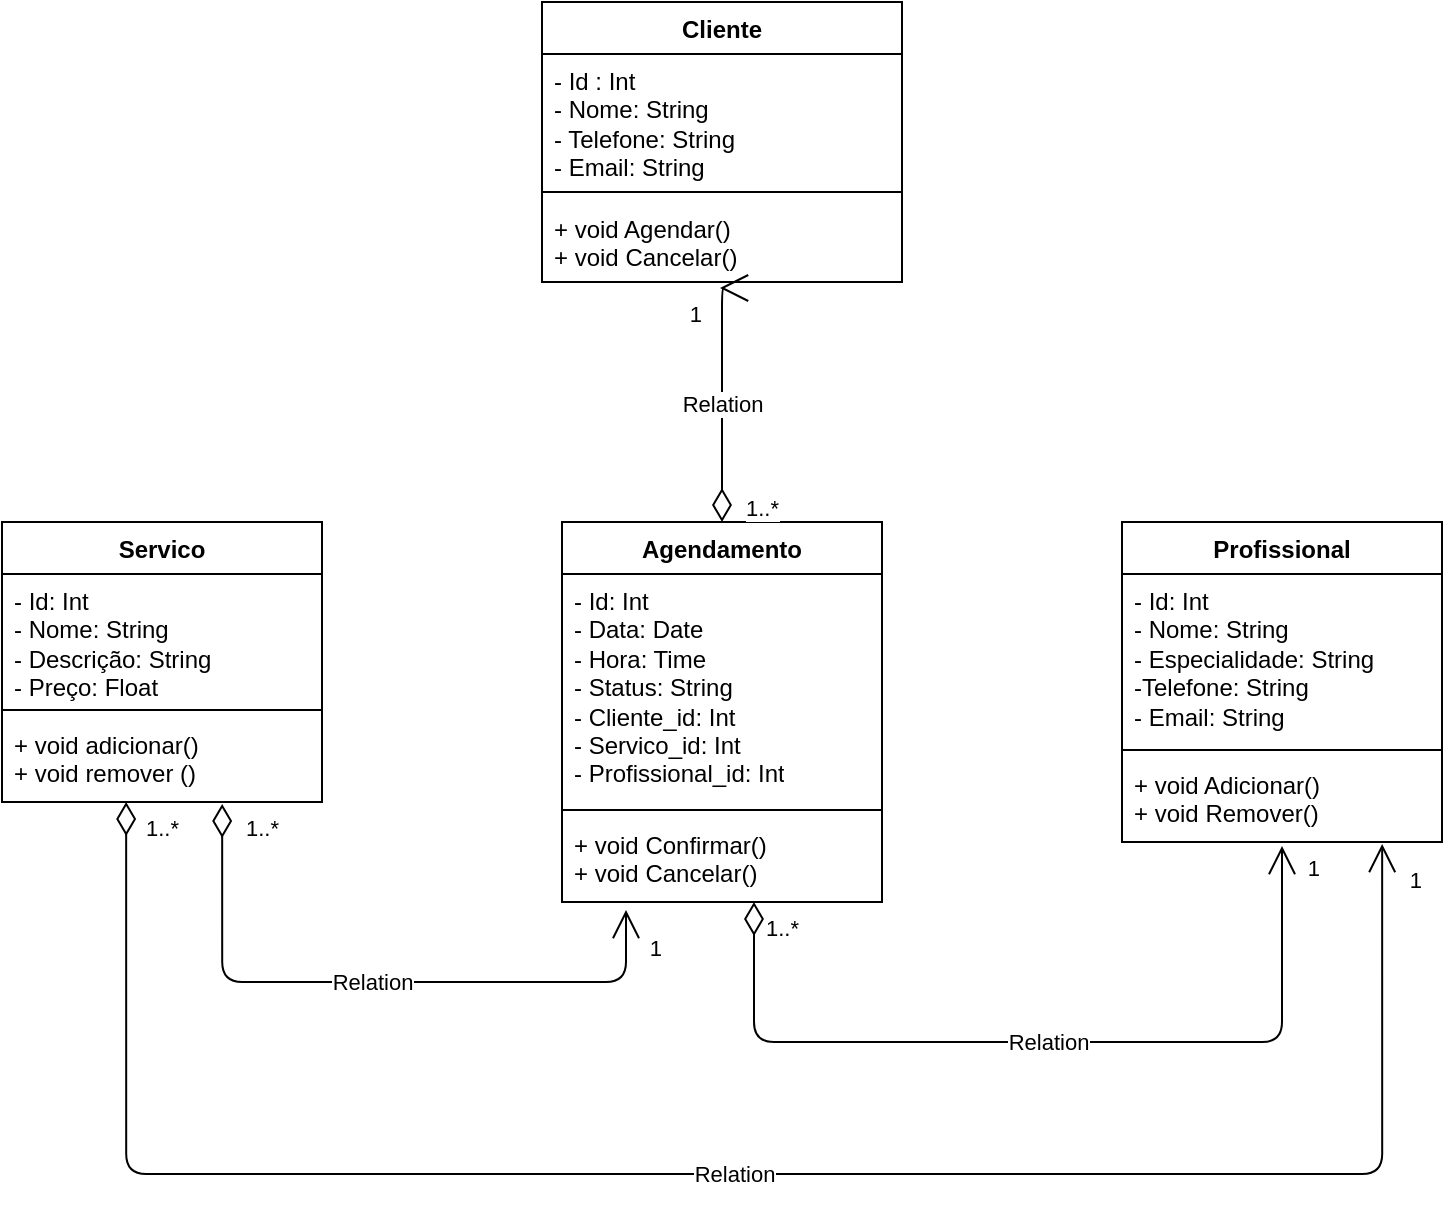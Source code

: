 <mxfile version="24.7.8">
  <diagram id="C5RBs43oDa-KdzZeNtuy" name="Page-1">
    <mxGraphModel dx="880" dy="521" grid="1" gridSize="10" guides="1" tooltips="1" connect="1" arrows="1" fold="1" page="1" pageScale="1" pageWidth="827" pageHeight="1169" math="0" shadow="0">
      <root>
        <mxCell id="WIyWlLk6GJQsqaUBKTNV-0" />
        <mxCell id="WIyWlLk6GJQsqaUBKTNV-1" parent="WIyWlLk6GJQsqaUBKTNV-0" />
        <mxCell id="98tuKotPpcAOsW86u2zg-8" value="Cliente&lt;div&gt;&lt;br&gt;&lt;/div&gt;" style="swimlane;fontStyle=1;align=center;verticalAlign=top;childLayout=stackLayout;horizontal=1;startSize=26;horizontalStack=0;resizeParent=1;resizeParentMax=0;resizeLast=0;collapsible=1;marginBottom=0;whiteSpace=wrap;html=1;" parent="WIyWlLk6GJQsqaUBKTNV-1" vertex="1">
          <mxGeometry x="350" y="100" width="180" height="140" as="geometry">
            <mxRectangle x="330" y="280" width="80" height="40" as="alternateBounds" />
          </mxGeometry>
        </mxCell>
        <mxCell id="98tuKotPpcAOsW86u2zg-9" value="- Id : Int&lt;div&gt;- Nome: String&lt;/div&gt;&lt;div&gt;- Telefone: String&lt;/div&gt;&lt;div&gt;- Email: String&lt;/div&gt;" style="text;strokeColor=none;fillColor=none;align=left;verticalAlign=top;spacingLeft=4;spacingRight=4;overflow=hidden;rotatable=0;points=[[0,0.5],[1,0.5]];portConstraint=eastwest;whiteSpace=wrap;html=1;" parent="98tuKotPpcAOsW86u2zg-8" vertex="1">
          <mxGeometry y="26" width="180" height="64" as="geometry" />
        </mxCell>
        <mxCell id="98tuKotPpcAOsW86u2zg-10" value="" style="line;strokeWidth=1;fillColor=none;align=left;verticalAlign=middle;spacingTop=-1;spacingLeft=3;spacingRight=3;rotatable=0;labelPosition=right;points=[];portConstraint=eastwest;strokeColor=inherit;" parent="98tuKotPpcAOsW86u2zg-8" vertex="1">
          <mxGeometry y="90" width="180" height="10" as="geometry" />
        </mxCell>
        <mxCell id="98tuKotPpcAOsW86u2zg-11" value="+ void Agendar()&lt;div&gt;+ void Cancelar()&lt;/div&gt;" style="text;strokeColor=none;fillColor=none;align=left;verticalAlign=top;spacingLeft=4;spacingRight=4;overflow=hidden;rotatable=0;points=[[0,0.5],[1,0.5]];portConstraint=eastwest;whiteSpace=wrap;html=1;" parent="98tuKotPpcAOsW86u2zg-8" vertex="1">
          <mxGeometry y="100" width="180" height="40" as="geometry" />
        </mxCell>
        <mxCell id="98tuKotPpcAOsW86u2zg-12" value="Agendamento" style="swimlane;fontStyle=1;align=center;verticalAlign=top;childLayout=stackLayout;horizontal=1;startSize=26;horizontalStack=0;resizeParent=1;resizeParentMax=0;resizeLast=0;collapsible=1;marginBottom=0;whiteSpace=wrap;html=1;" parent="WIyWlLk6GJQsqaUBKTNV-1" vertex="1">
          <mxGeometry x="360" y="360" width="160" height="190" as="geometry" />
        </mxCell>
        <mxCell id="98tuKotPpcAOsW86u2zg-13" value="- Id: Int&lt;div&gt;- Data: Date&lt;/div&gt;&lt;div&gt;- Hora: Time&lt;/div&gt;&lt;div&gt;- Status: String&lt;/div&gt;&lt;div&gt;- Cliente_id: Int&lt;/div&gt;&lt;div&gt;- Servico_id: Int&lt;/div&gt;&lt;div&gt;- Profissional_id: Int&lt;/div&gt;" style="text;strokeColor=none;fillColor=none;align=left;verticalAlign=top;spacingLeft=4;spacingRight=4;overflow=hidden;rotatable=0;points=[[0,0.5],[1,0.5]];portConstraint=eastwest;whiteSpace=wrap;html=1;" parent="98tuKotPpcAOsW86u2zg-12" vertex="1">
          <mxGeometry y="26" width="160" height="114" as="geometry" />
        </mxCell>
        <mxCell id="98tuKotPpcAOsW86u2zg-14" value="" style="line;strokeWidth=1;fillColor=none;align=left;verticalAlign=middle;spacingTop=-1;spacingLeft=3;spacingRight=3;rotatable=0;labelPosition=right;points=[];portConstraint=eastwest;strokeColor=inherit;" parent="98tuKotPpcAOsW86u2zg-12" vertex="1">
          <mxGeometry y="140" width="160" height="8" as="geometry" />
        </mxCell>
        <mxCell id="98tuKotPpcAOsW86u2zg-15" value="+ void Confirmar()&lt;div&gt;+ void Cancelar()&lt;/div&gt;" style="text;strokeColor=none;fillColor=none;align=left;verticalAlign=top;spacingLeft=4;spacingRight=4;overflow=hidden;rotatable=0;points=[[0,0.5],[1,0.5]];portConstraint=eastwest;whiteSpace=wrap;html=1;" parent="98tuKotPpcAOsW86u2zg-12" vertex="1">
          <mxGeometry y="148" width="160" height="42" as="geometry" />
        </mxCell>
        <mxCell id="98tuKotPpcAOsW86u2zg-16" value="Servico" style="swimlane;fontStyle=1;align=center;verticalAlign=top;childLayout=stackLayout;horizontal=1;startSize=26;horizontalStack=0;resizeParent=1;resizeParentMax=0;resizeLast=0;collapsible=1;marginBottom=0;whiteSpace=wrap;html=1;" parent="WIyWlLk6GJQsqaUBKTNV-1" vertex="1">
          <mxGeometry x="80" y="360" width="160" height="140" as="geometry" />
        </mxCell>
        <mxCell id="98tuKotPpcAOsW86u2zg-17" value="- Id: Int&lt;div&gt;- Nome: String&lt;/div&gt;&lt;div&gt;- Descrição: String&lt;/div&gt;&lt;div&gt;- Preço: Float&lt;/div&gt;&lt;div&gt;&lt;br&gt;&lt;/div&gt;" style="text;strokeColor=none;fillColor=none;align=left;verticalAlign=top;spacingLeft=4;spacingRight=4;overflow=hidden;rotatable=0;points=[[0,0.5],[1,0.5]];portConstraint=eastwest;whiteSpace=wrap;html=1;" parent="98tuKotPpcAOsW86u2zg-16" vertex="1">
          <mxGeometry y="26" width="160" height="64" as="geometry" />
        </mxCell>
        <mxCell id="98tuKotPpcAOsW86u2zg-18" value="" style="line;strokeWidth=1;fillColor=none;align=left;verticalAlign=middle;spacingTop=-1;spacingLeft=3;spacingRight=3;rotatable=0;labelPosition=right;points=[];portConstraint=eastwest;strokeColor=inherit;" parent="98tuKotPpcAOsW86u2zg-16" vertex="1">
          <mxGeometry y="90" width="160" height="8" as="geometry" />
        </mxCell>
        <mxCell id="98tuKotPpcAOsW86u2zg-19" value="+ void adicionar()&lt;div&gt;+ void remover ()&lt;/div&gt;" style="text;strokeColor=none;fillColor=none;align=left;verticalAlign=top;spacingLeft=4;spacingRight=4;overflow=hidden;rotatable=0;points=[[0,0.5],[1,0.5]];portConstraint=eastwest;whiteSpace=wrap;html=1;" parent="98tuKotPpcAOsW86u2zg-16" vertex="1">
          <mxGeometry y="98" width="160" height="42" as="geometry" />
        </mxCell>
        <mxCell id="98tuKotPpcAOsW86u2zg-20" value="Profissional" style="swimlane;fontStyle=1;align=center;verticalAlign=top;childLayout=stackLayout;horizontal=1;startSize=26;horizontalStack=0;resizeParent=1;resizeParentMax=0;resizeLast=0;collapsible=1;marginBottom=0;whiteSpace=wrap;html=1;" parent="WIyWlLk6GJQsqaUBKTNV-1" vertex="1">
          <mxGeometry x="640" y="360" width="160" height="160" as="geometry" />
        </mxCell>
        <mxCell id="98tuKotPpcAOsW86u2zg-21" value="- Id: Int&lt;div&gt;- Nome: String&lt;/div&gt;&lt;div&gt;- Especialidade: String&lt;/div&gt;&lt;div&gt;-Telefone: String&lt;/div&gt;&lt;div&gt;- Email: String&lt;/div&gt;&lt;div&gt;&lt;br&gt;&lt;/div&gt;" style="text;strokeColor=none;fillColor=none;align=left;verticalAlign=top;spacingLeft=4;spacingRight=4;overflow=hidden;rotatable=0;points=[[0,0.5],[1,0.5]];portConstraint=eastwest;whiteSpace=wrap;html=1;" parent="98tuKotPpcAOsW86u2zg-20" vertex="1">
          <mxGeometry y="26" width="160" height="84" as="geometry" />
        </mxCell>
        <mxCell id="98tuKotPpcAOsW86u2zg-22" value="" style="line;strokeWidth=1;fillColor=none;align=left;verticalAlign=middle;spacingTop=-1;spacingLeft=3;spacingRight=3;rotatable=0;labelPosition=right;points=[];portConstraint=eastwest;strokeColor=inherit;" parent="98tuKotPpcAOsW86u2zg-20" vertex="1">
          <mxGeometry y="110" width="160" height="8" as="geometry" />
        </mxCell>
        <mxCell id="98tuKotPpcAOsW86u2zg-23" value="+ void Adicionar()&lt;div&gt;+ void Remover()&lt;/div&gt;" style="text;strokeColor=none;fillColor=none;align=left;verticalAlign=top;spacingLeft=4;spacingRight=4;overflow=hidden;rotatable=0;points=[[0,0.5],[1,0.5]];portConstraint=eastwest;whiteSpace=wrap;html=1;" parent="98tuKotPpcAOsW86u2zg-20" vertex="1">
          <mxGeometry y="118" width="160" height="42" as="geometry" />
        </mxCell>
        <mxCell id="98tuKotPpcAOsW86u2zg-33" value="Relation" style="endArrow=open;html=1;endSize=12;startArrow=diamondThin;startSize=14;startFill=0;edgeStyle=orthogonalEdgeStyle;exitX=0.5;exitY=0;exitDx=0;exitDy=0;" parent="WIyWlLk6GJQsqaUBKTNV-1" source="98tuKotPpcAOsW86u2zg-12" edge="1">
          <mxGeometry relative="1" as="geometry">
            <mxPoint x="330" y="330" as="sourcePoint" />
            <mxPoint x="439" y="243" as="targetPoint" />
            <Array as="points">
              <mxPoint x="440" y="243" />
            </Array>
          </mxGeometry>
        </mxCell>
        <mxCell id="98tuKotPpcAOsW86u2zg-34" value="1..*" style="edgeLabel;resizable=0;html=1;align=left;verticalAlign=top;" parent="98tuKotPpcAOsW86u2zg-33" connectable="0" vertex="1">
          <mxGeometry x="-1" relative="1" as="geometry">
            <mxPoint x="10" y="-20" as="offset" />
          </mxGeometry>
        </mxCell>
        <mxCell id="98tuKotPpcAOsW86u2zg-35" value="1" style="edgeLabel;resizable=0;html=1;align=right;verticalAlign=top;" parent="98tuKotPpcAOsW86u2zg-33" connectable="0" vertex="1">
          <mxGeometry x="1" relative="1" as="geometry">
            <mxPoint x="-9" as="offset" />
          </mxGeometry>
        </mxCell>
        <mxCell id="98tuKotPpcAOsW86u2zg-36" value="Relation" style="endArrow=open;html=1;endSize=12;startArrow=diamondThin;startSize=14;startFill=0;edgeStyle=orthogonalEdgeStyle;exitX=0.6;exitY=1;exitDx=0;exitDy=0;exitPerimeter=0;entryX=0.506;entryY=1.048;entryDx=0;entryDy=0;entryPerimeter=0;" parent="WIyWlLk6GJQsqaUBKTNV-1" source="98tuKotPpcAOsW86u2zg-15" target="98tuKotPpcAOsW86u2zg-23" edge="1">
          <mxGeometry relative="1" as="geometry">
            <mxPoint x="610" y="610" as="sourcePoint" />
            <mxPoint x="720" y="540" as="targetPoint" />
            <Array as="points">
              <mxPoint x="456" y="620" />
              <mxPoint x="720" y="620" />
            </Array>
          </mxGeometry>
        </mxCell>
        <mxCell id="98tuKotPpcAOsW86u2zg-37" value="1..*" style="edgeLabel;resizable=0;html=1;align=left;verticalAlign=top;" parent="98tuKotPpcAOsW86u2zg-36" connectable="0" vertex="1">
          <mxGeometry x="-1" relative="1" as="geometry">
            <mxPoint x="4" as="offset" />
          </mxGeometry>
        </mxCell>
        <mxCell id="98tuKotPpcAOsW86u2zg-38" value="1" style="edgeLabel;resizable=0;html=1;align=right;verticalAlign=top;" parent="98tuKotPpcAOsW86u2zg-36" connectable="0" vertex="1">
          <mxGeometry x="1" relative="1" as="geometry">
            <mxPoint x="19" y="-2" as="offset" />
          </mxGeometry>
        </mxCell>
        <mxCell id="98tuKotPpcAOsW86u2zg-39" value="Relation" style="endArrow=open;html=1;endSize=12;startArrow=diamondThin;startSize=14;startFill=0;edgeStyle=orthogonalEdgeStyle;exitX=0.388;exitY=1.095;exitDx=0;exitDy=0;exitPerimeter=0;entryX=0.813;entryY=1.119;entryDx=0;entryDy=0;entryPerimeter=0;" parent="WIyWlLk6GJQsqaUBKTNV-1" edge="1">
          <mxGeometry relative="1" as="geometry">
            <mxPoint x="142.08" y="500" as="sourcePoint" />
            <mxPoint x="770.08" y="521.008" as="targetPoint" />
            <Array as="points">
              <mxPoint x="142" y="686.01" />
              <mxPoint x="770" y="686.01" />
            </Array>
          </mxGeometry>
        </mxCell>
        <mxCell id="98tuKotPpcAOsW86u2zg-40" value="1..*" style="edgeLabel;resizable=0;html=1;align=left;verticalAlign=top;" parent="98tuKotPpcAOsW86u2zg-39" connectable="0" vertex="1">
          <mxGeometry x="-1" relative="1" as="geometry">
            <mxPoint x="8" as="offset" />
          </mxGeometry>
        </mxCell>
        <mxCell id="98tuKotPpcAOsW86u2zg-41" value="1" style="edgeLabel;resizable=0;html=1;align=right;verticalAlign=top;" parent="98tuKotPpcAOsW86u2zg-39" connectable="0" vertex="1">
          <mxGeometry x="1" relative="1" as="geometry">
            <mxPoint x="20" y="5" as="offset" />
          </mxGeometry>
        </mxCell>
        <mxCell id="98tuKotPpcAOsW86u2zg-42" value="Relation" style="endArrow=open;html=1;endSize=12;startArrow=diamondThin;startSize=14;startFill=0;edgeStyle=orthogonalEdgeStyle;exitX=0.688;exitY=1.024;exitDx=0;exitDy=0;exitPerimeter=0;entryX=0.2;entryY=1.095;entryDx=0;entryDy=0;entryPerimeter=0;" parent="WIyWlLk6GJQsqaUBKTNV-1" source="98tuKotPpcAOsW86u2zg-19" target="98tuKotPpcAOsW86u2zg-15" edge="1">
          <mxGeometry relative="1" as="geometry">
            <mxPoint x="220" y="580" as="sourcePoint" />
            <mxPoint x="380" y="580" as="targetPoint" />
            <Array as="points">
              <mxPoint x="190" y="590" />
              <mxPoint x="392" y="590" />
            </Array>
          </mxGeometry>
        </mxCell>
        <mxCell id="98tuKotPpcAOsW86u2zg-43" value="1..*" style="edgeLabel;resizable=0;html=1;align=left;verticalAlign=top;" parent="98tuKotPpcAOsW86u2zg-42" connectable="0" vertex="1">
          <mxGeometry x="-1" relative="1" as="geometry">
            <mxPoint x="10" y="-1" as="offset" />
          </mxGeometry>
        </mxCell>
        <mxCell id="98tuKotPpcAOsW86u2zg-44" value="1" style="edgeLabel;resizable=0;html=1;align=right;verticalAlign=top;" parent="98tuKotPpcAOsW86u2zg-42" connectable="0" vertex="1">
          <mxGeometry x="1" relative="1" as="geometry">
            <mxPoint x="18" y="6" as="offset" />
          </mxGeometry>
        </mxCell>
      </root>
    </mxGraphModel>
  </diagram>
</mxfile>
